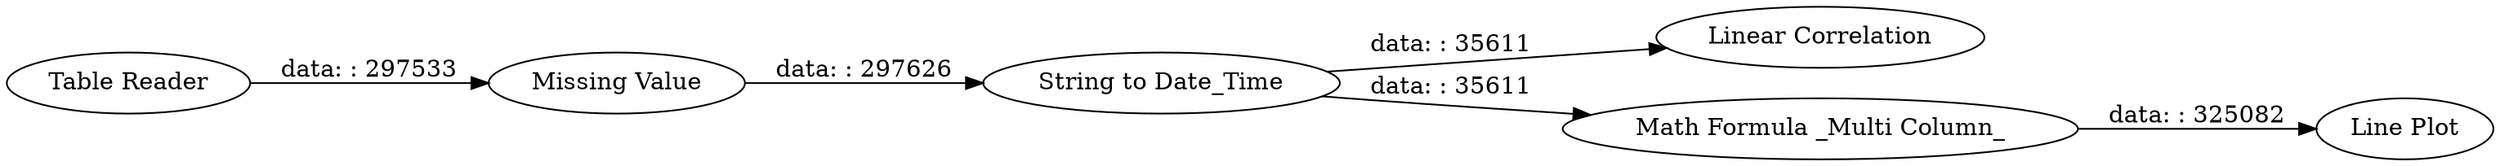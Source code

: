 digraph {
	"-776311913558441334_5" [label="Line Plot"]
	"-776311913558441334_4" [label="String to Date_Time"]
	"-776311913558441334_1" [label="Table Reader"]
	"-776311913558441334_2" [label="Missing Value"]
	"-776311913558441334_3" [label="Linear Correlation"]
	"-776311913558441334_6" [label="Math Formula _Multi Column_"]
	"-776311913558441334_4" -> "-776311913558441334_6" [label="data: : 35611"]
	"-776311913558441334_1" -> "-776311913558441334_2" [label="data: : 297533"]
	"-776311913558441334_6" -> "-776311913558441334_5" [label="data: : 325082"]
	"-776311913558441334_2" -> "-776311913558441334_4" [label="data: : 297626"]
	"-776311913558441334_4" -> "-776311913558441334_3" [label="data: : 35611"]
	rankdir=LR
}
